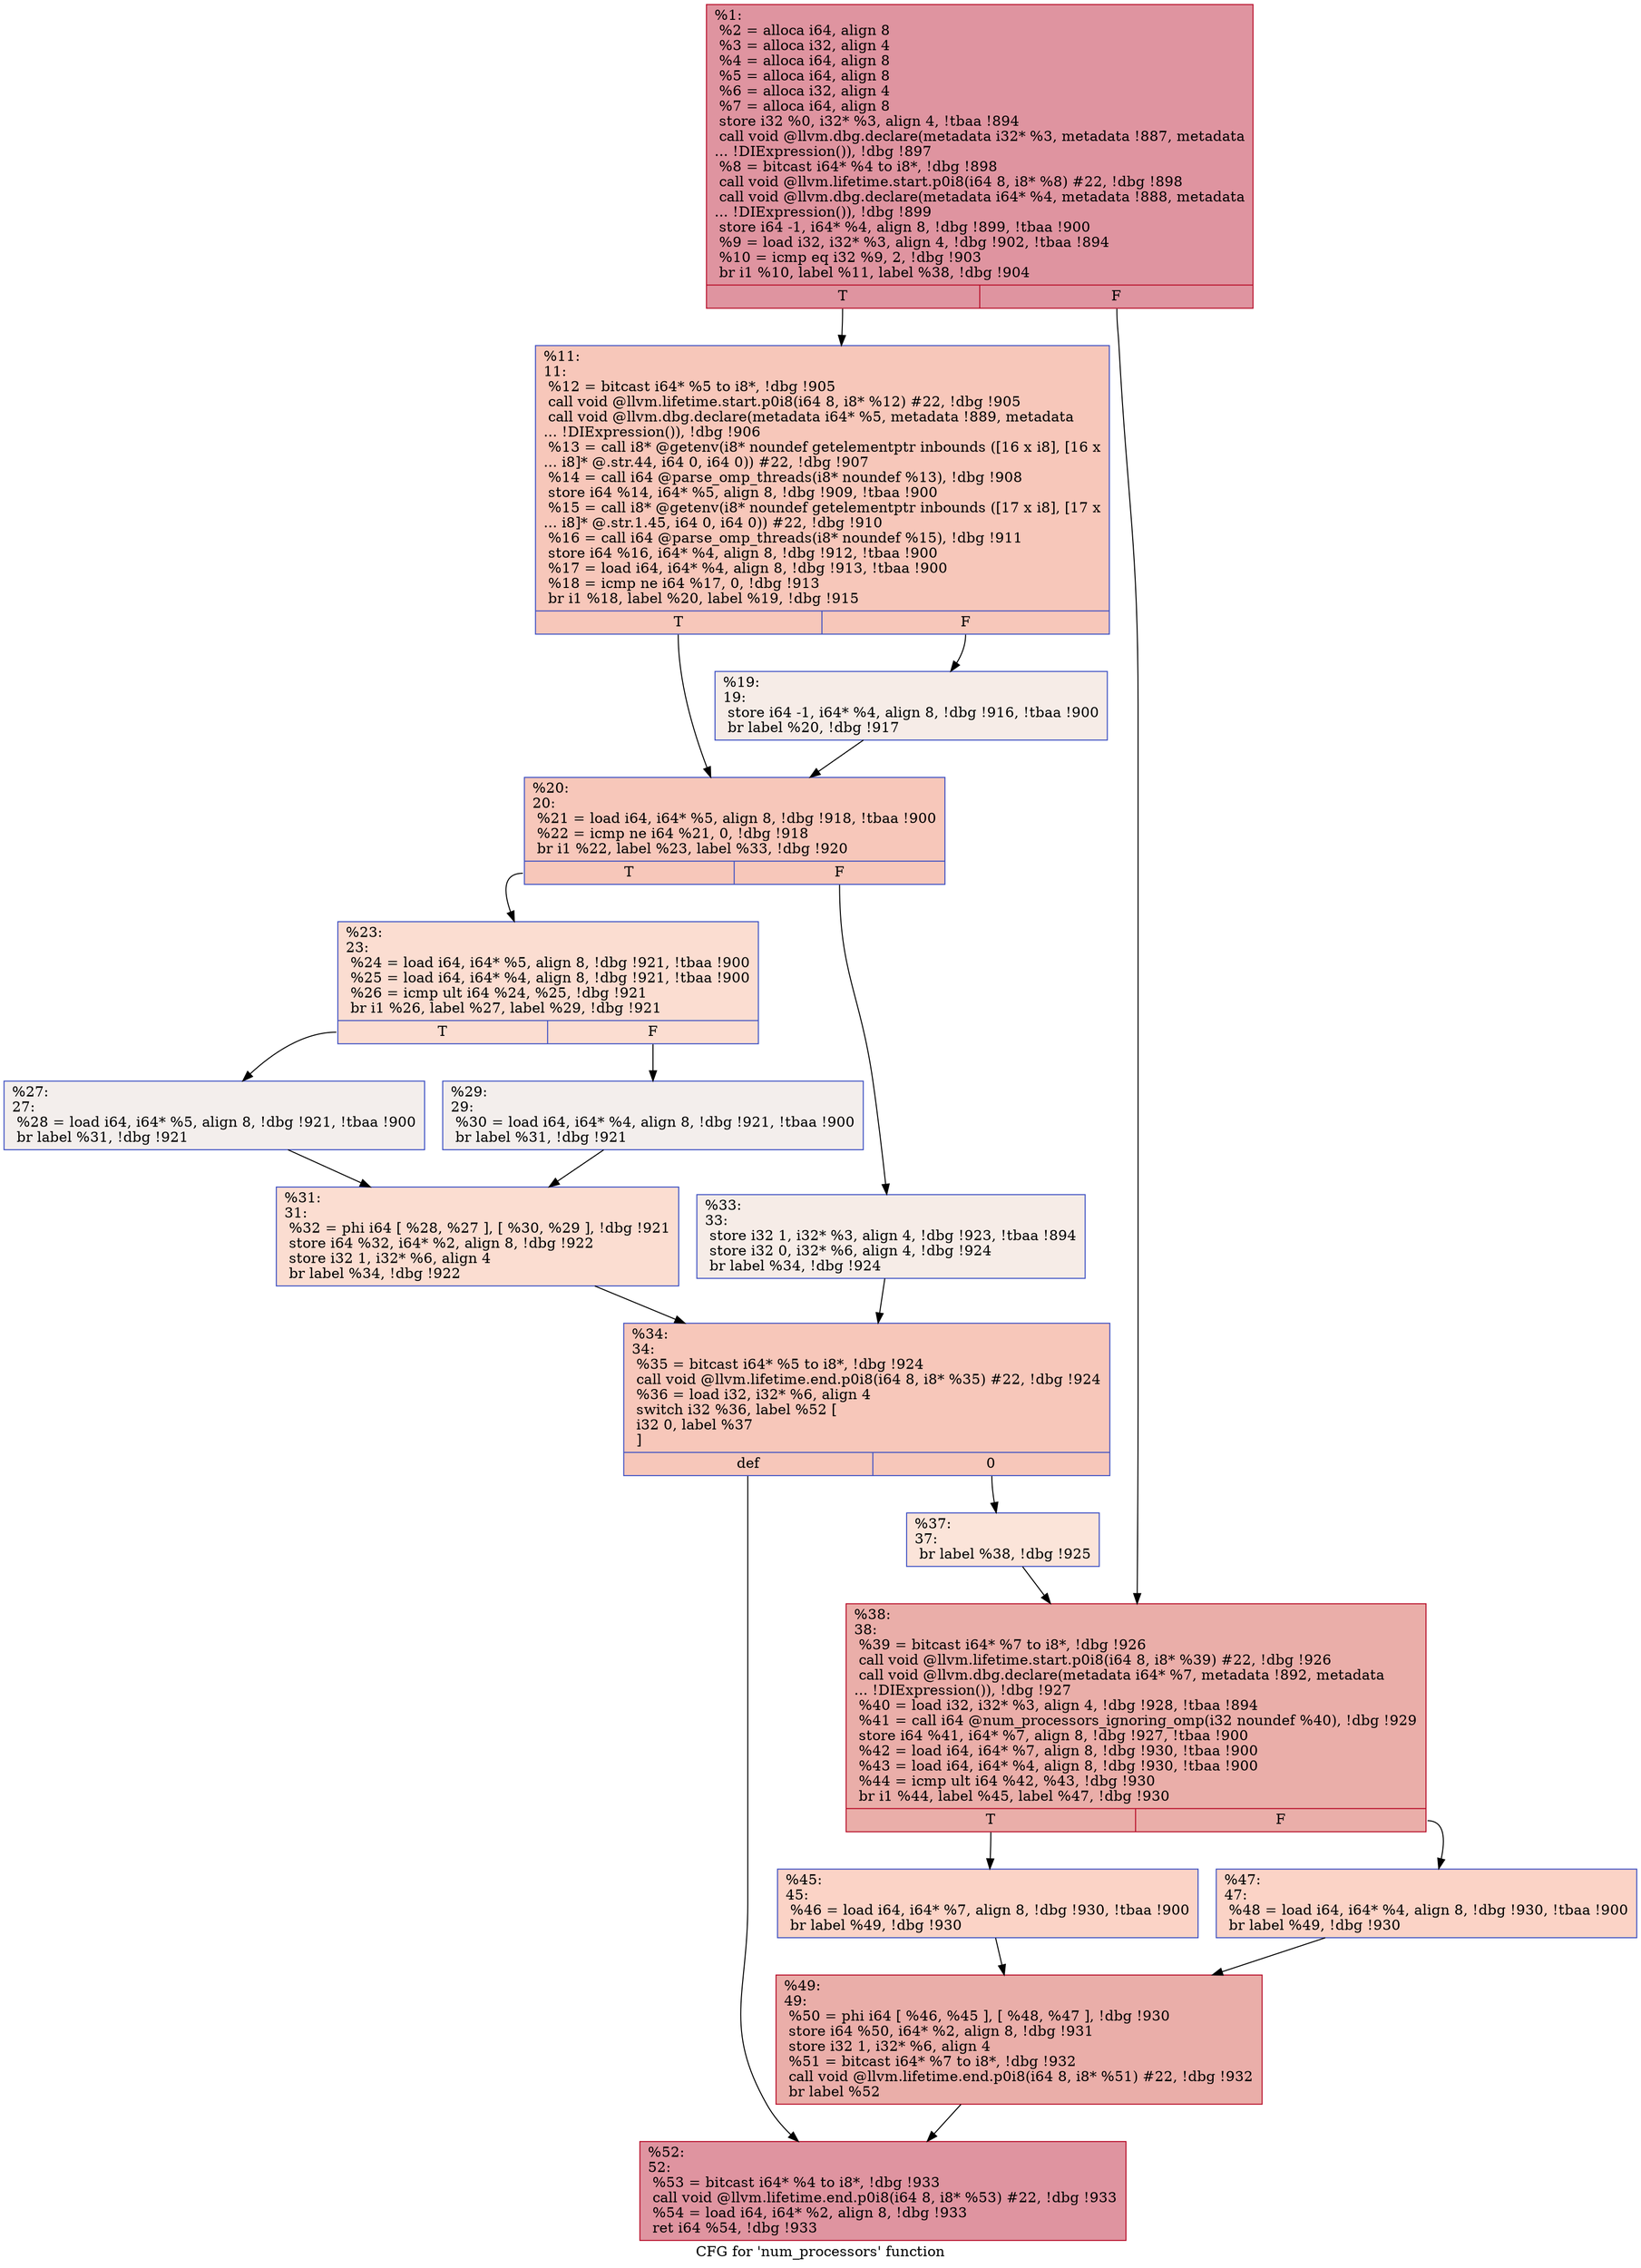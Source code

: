 digraph "CFG for 'num_processors' function" {
	label="CFG for 'num_processors' function";

	Node0xe49910 [shape=record,color="#b70d28ff", style=filled, fillcolor="#b70d2870",label="{%1:\l  %2 = alloca i64, align 8\l  %3 = alloca i32, align 4\l  %4 = alloca i64, align 8\l  %5 = alloca i64, align 8\l  %6 = alloca i32, align 4\l  %7 = alloca i64, align 8\l  store i32 %0, i32* %3, align 4, !tbaa !894\l  call void @llvm.dbg.declare(metadata i32* %3, metadata !887, metadata\l... !DIExpression()), !dbg !897\l  %8 = bitcast i64* %4 to i8*, !dbg !898\l  call void @llvm.lifetime.start.p0i8(i64 8, i8* %8) #22, !dbg !898\l  call void @llvm.dbg.declare(metadata i64* %4, metadata !888, metadata\l... !DIExpression()), !dbg !899\l  store i64 -1, i64* %4, align 8, !dbg !899, !tbaa !900\l  %9 = load i32, i32* %3, align 4, !dbg !902, !tbaa !894\l  %10 = icmp eq i32 %9, 2, !dbg !903\l  br i1 %10, label %11, label %38, !dbg !904\l|{<s0>T|<s1>F}}"];
	Node0xe49910:s0 -> Node0xe49a30;
	Node0xe49910:s1 -> Node0xe49d50;
	Node0xe49a30 [shape=record,color="#3d50c3ff", style=filled, fillcolor="#ec7f6370",label="{%11:\l11:                                               \l  %12 = bitcast i64* %5 to i8*, !dbg !905\l  call void @llvm.lifetime.start.p0i8(i64 8, i8* %12) #22, !dbg !905\l  call void @llvm.dbg.declare(metadata i64* %5, metadata !889, metadata\l... !DIExpression()), !dbg !906\l  %13 = call i8* @getenv(i8* noundef getelementptr inbounds ([16 x i8], [16 x\l... i8]* @.str.44, i64 0, i64 0)) #22, !dbg !907\l  %14 = call i64 @parse_omp_threads(i8* noundef %13), !dbg !908\l  store i64 %14, i64* %5, align 8, !dbg !909, !tbaa !900\l  %15 = call i8* @getenv(i8* noundef getelementptr inbounds ([17 x i8], [17 x\l... i8]* @.str.1.45, i64 0, i64 0)) #22, !dbg !910\l  %16 = call i64 @parse_omp_threads(i8* noundef %15), !dbg !911\l  store i64 %16, i64* %4, align 8, !dbg !912, !tbaa !900\l  %17 = load i64, i64* %4, align 8, !dbg !913, !tbaa !900\l  %18 = icmp ne i64 %17, 0, !dbg !913\l  br i1 %18, label %20, label %19, !dbg !915\l|{<s0>T|<s1>F}}"];
	Node0xe49a30:s0 -> Node0xe49ad0;
	Node0xe49a30:s1 -> Node0xe49a80;
	Node0xe49a80 [shape=record,color="#3d50c3ff", style=filled, fillcolor="#ead5c970",label="{%19:\l19:                                               \l  store i64 -1, i64* %4, align 8, !dbg !916, !tbaa !900\l  br label %20, !dbg !917\l}"];
	Node0xe49a80 -> Node0xe49ad0;
	Node0xe49ad0 [shape=record,color="#3d50c3ff", style=filled, fillcolor="#ec7f6370",label="{%20:\l20:                                               \l  %21 = load i64, i64* %5, align 8, !dbg !918, !tbaa !900\l  %22 = icmp ne i64 %21, 0, !dbg !918\l  br i1 %22, label %23, label %33, !dbg !920\l|{<s0>T|<s1>F}}"];
	Node0xe49ad0:s0 -> Node0xe49b20;
	Node0xe49ad0:s1 -> Node0xe49c60;
	Node0xe49b20 [shape=record,color="#3d50c3ff", style=filled, fillcolor="#f7b39670",label="{%23:\l23:                                               \l  %24 = load i64, i64* %5, align 8, !dbg !921, !tbaa !900\l  %25 = load i64, i64* %4, align 8, !dbg !921, !tbaa !900\l  %26 = icmp ult i64 %24, %25, !dbg !921\l  br i1 %26, label %27, label %29, !dbg !921\l|{<s0>T|<s1>F}}"];
	Node0xe49b20:s0 -> Node0xe49b70;
	Node0xe49b20:s1 -> Node0xe49bc0;
	Node0xe49b70 [shape=record,color="#3d50c3ff", style=filled, fillcolor="#e3d9d370",label="{%27:\l27:                                               \l  %28 = load i64, i64* %5, align 8, !dbg !921, !tbaa !900\l  br label %31, !dbg !921\l}"];
	Node0xe49b70 -> Node0xe49c10;
	Node0xe49bc0 [shape=record,color="#3d50c3ff", style=filled, fillcolor="#e3d9d370",label="{%29:\l29:                                               \l  %30 = load i64, i64* %4, align 8, !dbg !921, !tbaa !900\l  br label %31, !dbg !921\l}"];
	Node0xe49bc0 -> Node0xe49c10;
	Node0xe49c10 [shape=record,color="#3d50c3ff", style=filled, fillcolor="#f7b39670",label="{%31:\l31:                                               \l  %32 = phi i64 [ %28, %27 ], [ %30, %29 ], !dbg !921\l  store i64 %32, i64* %2, align 8, !dbg !922\l  store i32 1, i32* %6, align 4\l  br label %34, !dbg !922\l}"];
	Node0xe49c10 -> Node0xe49cb0;
	Node0xe49c60 [shape=record,color="#3d50c3ff", style=filled, fillcolor="#ead5c970",label="{%33:\l33:                                               \l  store i32 1, i32* %3, align 4, !dbg !923, !tbaa !894\l  store i32 0, i32* %6, align 4, !dbg !924\l  br label %34, !dbg !924\l}"];
	Node0xe49c60 -> Node0xe49cb0;
	Node0xe49cb0 [shape=record,color="#3d50c3ff", style=filled, fillcolor="#ec7f6370",label="{%34:\l34:                                               \l  %35 = bitcast i64* %5 to i8*, !dbg !924\l  call void @llvm.lifetime.end.p0i8(i64 8, i8* %35) #22, !dbg !924\l  %36 = load i32, i32* %6, align 4\l  switch i32 %36, label %52 [\l    i32 0, label %37\l  ]\l|{<s0>def|<s1>0}}"];
	Node0xe49cb0:s0 -> Node0xe49e90;
	Node0xe49cb0:s1 -> Node0xe49d00;
	Node0xe49d00 [shape=record,color="#3d50c3ff", style=filled, fillcolor="#f5c1a970",label="{%37:\l37:                                               \l  br label %38, !dbg !925\l}"];
	Node0xe49d00 -> Node0xe49d50;
	Node0xe49d50 [shape=record,color="#b70d28ff", style=filled, fillcolor="#d0473d70",label="{%38:\l38:                                               \l  %39 = bitcast i64* %7 to i8*, !dbg !926\l  call void @llvm.lifetime.start.p0i8(i64 8, i8* %39) #22, !dbg !926\l  call void @llvm.dbg.declare(metadata i64* %7, metadata !892, metadata\l... !DIExpression()), !dbg !927\l  %40 = load i32, i32* %3, align 4, !dbg !928, !tbaa !894\l  %41 = call i64 @num_processors_ignoring_omp(i32 noundef %40), !dbg !929\l  store i64 %41, i64* %7, align 8, !dbg !927, !tbaa !900\l  %42 = load i64, i64* %7, align 8, !dbg !930, !tbaa !900\l  %43 = load i64, i64* %4, align 8, !dbg !930, !tbaa !900\l  %44 = icmp ult i64 %42, %43, !dbg !930\l  br i1 %44, label %45, label %47, !dbg !930\l|{<s0>T|<s1>F}}"];
	Node0xe49d50:s0 -> Node0xe49da0;
	Node0xe49d50:s1 -> Node0xe49df0;
	Node0xe49da0 [shape=record,color="#3d50c3ff", style=filled, fillcolor="#f59c7d70",label="{%45:\l45:                                               \l  %46 = load i64, i64* %7, align 8, !dbg !930, !tbaa !900\l  br label %49, !dbg !930\l}"];
	Node0xe49da0 -> Node0xe49e40;
	Node0xe49df0 [shape=record,color="#3d50c3ff", style=filled, fillcolor="#f59c7d70",label="{%47:\l47:                                               \l  %48 = load i64, i64* %4, align 8, !dbg !930, !tbaa !900\l  br label %49, !dbg !930\l}"];
	Node0xe49df0 -> Node0xe49e40;
	Node0xe49e40 [shape=record,color="#b70d28ff", style=filled, fillcolor="#d0473d70",label="{%49:\l49:                                               \l  %50 = phi i64 [ %46, %45 ], [ %48, %47 ], !dbg !930\l  store i64 %50, i64* %2, align 8, !dbg !931\l  store i32 1, i32* %6, align 4\l  %51 = bitcast i64* %7 to i8*, !dbg !932\l  call void @llvm.lifetime.end.p0i8(i64 8, i8* %51) #22, !dbg !932\l  br label %52\l}"];
	Node0xe49e40 -> Node0xe49e90;
	Node0xe49e90 [shape=record,color="#b70d28ff", style=filled, fillcolor="#b70d2870",label="{%52:\l52:                                               \l  %53 = bitcast i64* %4 to i8*, !dbg !933\l  call void @llvm.lifetime.end.p0i8(i64 8, i8* %53) #22, !dbg !933\l  %54 = load i64, i64* %2, align 8, !dbg !933\l  ret i64 %54, !dbg !933\l}"];
}
